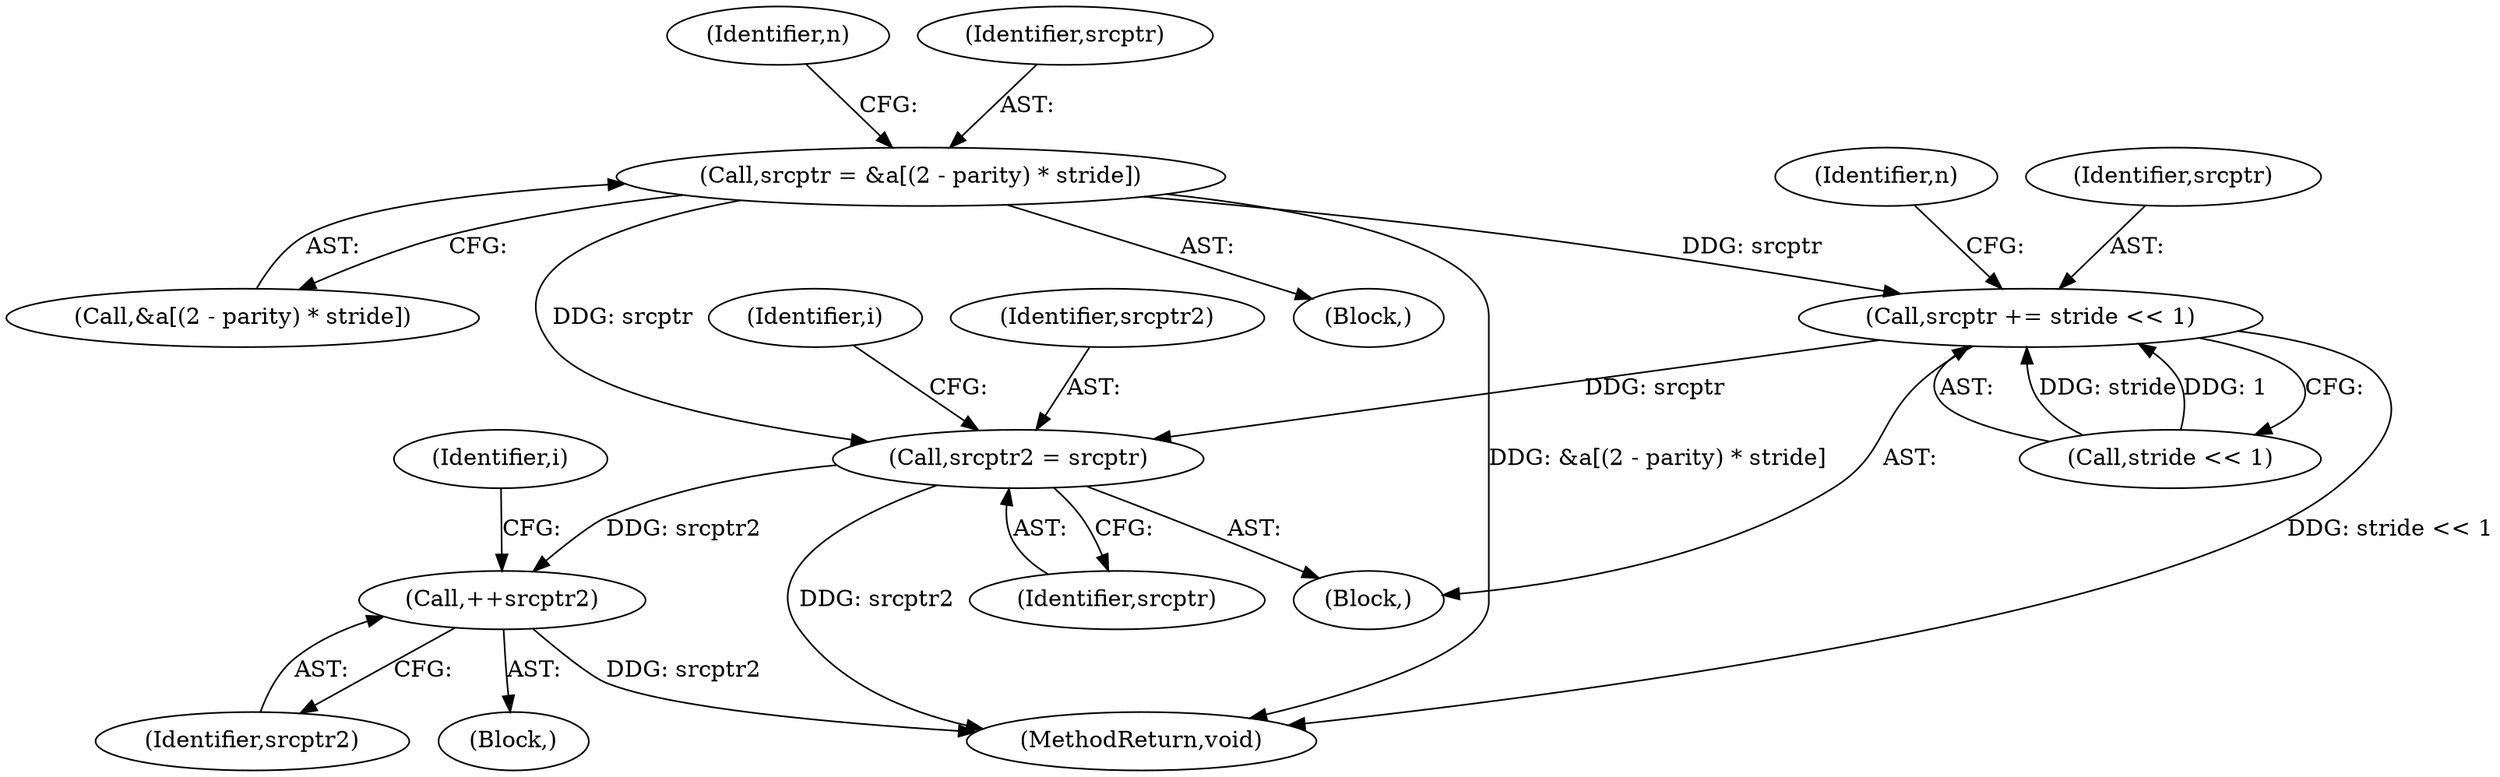 digraph "0_jasper_4a59cfaf9ab3d48fca4a15c0d2674bf7138e3d1a_1@array" {
"1000230" [label="(Call,srcptr = &a[(2 - parity) * stride])"];
"1000257" [label="(Call,srcptr2 = srcptr)"];
"1000277" [label="(Call,++srcptr2)"];
"1000282" [label="(Call,srcptr += stride << 1)"];
"1000268" [label="(Identifier,i)"];
"1000259" [label="(Identifier,srcptr)"];
"1000241" [label="(Identifier,n)"];
"1000231" [label="(Identifier,srcptr)"];
"1000253" [label="(Block,)"];
"1000269" [label="(Block,)"];
"1000345" [label="(MethodReturn,void)"];
"1000278" [label="(Identifier,srcptr2)"];
"1000232" [label="(Call,&a[(2 - parity) * stride])"];
"1000150" [label="(Block,)"];
"1000257" [label="(Call,srcptr2 = srcptr)"];
"1000258" [label="(Identifier,srcptr2)"];
"1000251" [label="(Identifier,n)"];
"1000283" [label="(Identifier,srcptr)"];
"1000230" [label="(Call,srcptr = &a[(2 - parity) * stride])"];
"1000262" [label="(Identifier,i)"];
"1000284" [label="(Call,stride << 1)"];
"1000277" [label="(Call,++srcptr2)"];
"1000282" [label="(Call,srcptr += stride << 1)"];
"1000230" -> "1000150"  [label="AST: "];
"1000230" -> "1000232"  [label="CFG: "];
"1000231" -> "1000230"  [label="AST: "];
"1000232" -> "1000230"  [label="AST: "];
"1000241" -> "1000230"  [label="CFG: "];
"1000230" -> "1000345"  [label="DDG: &a[(2 - parity) * stride]"];
"1000230" -> "1000257"  [label="DDG: srcptr"];
"1000230" -> "1000282"  [label="DDG: srcptr"];
"1000257" -> "1000253"  [label="AST: "];
"1000257" -> "1000259"  [label="CFG: "];
"1000258" -> "1000257"  [label="AST: "];
"1000259" -> "1000257"  [label="AST: "];
"1000262" -> "1000257"  [label="CFG: "];
"1000257" -> "1000345"  [label="DDG: srcptr2"];
"1000282" -> "1000257"  [label="DDG: srcptr"];
"1000257" -> "1000277"  [label="DDG: srcptr2"];
"1000277" -> "1000269"  [label="AST: "];
"1000277" -> "1000278"  [label="CFG: "];
"1000278" -> "1000277"  [label="AST: "];
"1000268" -> "1000277"  [label="CFG: "];
"1000277" -> "1000345"  [label="DDG: srcptr2"];
"1000282" -> "1000253"  [label="AST: "];
"1000282" -> "1000284"  [label="CFG: "];
"1000283" -> "1000282"  [label="AST: "];
"1000284" -> "1000282"  [label="AST: "];
"1000251" -> "1000282"  [label="CFG: "];
"1000282" -> "1000345"  [label="DDG: stride << 1"];
"1000284" -> "1000282"  [label="DDG: stride"];
"1000284" -> "1000282"  [label="DDG: 1"];
}
